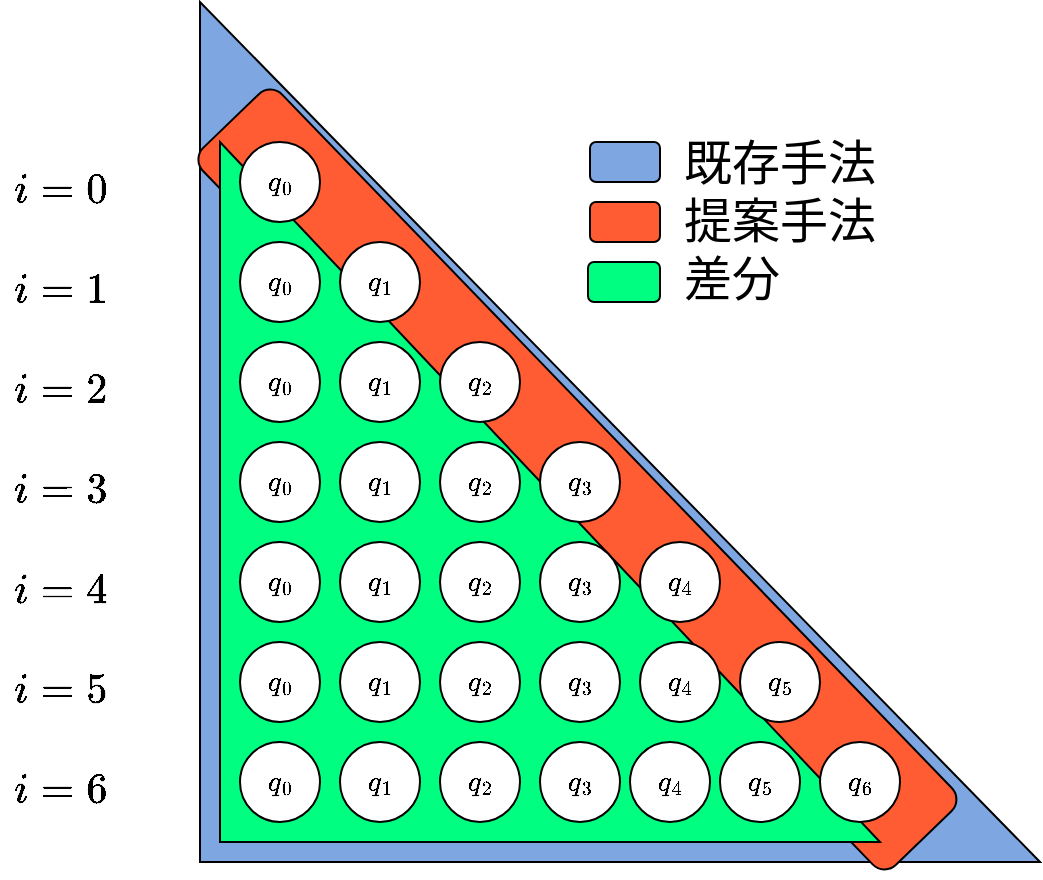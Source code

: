 <mxfile version="20.8.5" type="github">
  <diagram name="ページ1" id="fXQGwLwxcsX7CUMJAYKi">
    <mxGraphModel dx="1174" dy="607" grid="1" gridSize="10" guides="1" tooltips="1" connect="1" arrows="1" fold="1" page="1" pageScale="1" pageWidth="827" pageHeight="1169" math="1" shadow="0">
      <root>
        <mxCell id="0" />
        <mxCell id="1" parent="0" />
        <mxCell id="EVj-vUJIYEx4gGSBxMJp-107" value="" style="verticalLabelPosition=bottom;verticalAlign=top;html=1;shape=mxgraph.basic.orthogonal_triangle;rounded=1;strokeColor=default;fontFamily=Helvetica;fontSize=12;fontColor=default;fillColor=#7EA6E0;" parent="1" vertex="1">
          <mxGeometry x="220" y="60" width="420" height="430" as="geometry" />
        </mxCell>
        <mxCell id="EVj-vUJIYEx4gGSBxMJp-97" value="" style="rounded=1;whiteSpace=wrap;html=1;rotation=46;direction=west;fillColor=#FF5C33;shadow=0;" parent="1" vertex="1">
          <mxGeometry x="159.47" y="271.24" width="498.47" height="55" as="geometry" />
        </mxCell>
        <mxCell id="EVj-vUJIYEx4gGSBxMJp-130" value="" style="verticalLabelPosition=bottom;verticalAlign=top;html=1;shape=mxgraph.basic.orthogonal_triangle;rounded=1;strokeColor=default;fontFamily=Helvetica;fontSize=12;fontColor=default;fillColor=#00FF80;" parent="1" vertex="1">
          <mxGeometry x="230" y="130" width="330" height="350" as="geometry" />
        </mxCell>
        <mxCell id="EVj-vUJIYEx4gGSBxMJp-1" value="`q_3`" style="ellipse;whiteSpace=wrap;html=1;aspect=fixed;" parent="1" vertex="1">
          <mxGeometry x="390" y="430" width="40" height="40" as="geometry" />
        </mxCell>
        <mxCell id="EVj-vUJIYEx4gGSBxMJp-2" value="`q_2`" style="ellipse;whiteSpace=wrap;html=1;aspect=fixed;" parent="1" vertex="1">
          <mxGeometry x="340" y="430" width="40" height="40" as="geometry" />
        </mxCell>
        <mxCell id="EVj-vUJIYEx4gGSBxMJp-3" value="`q_1`" style="ellipse;whiteSpace=wrap;html=1;aspect=fixed;" parent="1" vertex="1">
          <mxGeometry x="290" y="430" width="40" height="40" as="geometry" />
        </mxCell>
        <mxCell id="EVj-vUJIYEx4gGSBxMJp-4" value="`q_0`" style="ellipse;whiteSpace=wrap;html=1;aspect=fixed;" parent="1" vertex="1">
          <mxGeometry x="240" y="430" width="40" height="40" as="geometry" />
        </mxCell>
        <mxCell id="EVj-vUJIYEx4gGSBxMJp-9" value="`q_5`" style="ellipse;whiteSpace=wrap;html=1;aspect=fixed;" parent="1" vertex="1">
          <mxGeometry x="480" y="430" width="40" height="40" as="geometry" />
        </mxCell>
        <mxCell id="EVj-vUJIYEx4gGSBxMJp-51" value="`q_4`" style="ellipse;whiteSpace=wrap;html=1;aspect=fixed;" parent="1" vertex="1">
          <mxGeometry x="435" y="430" width="40" height="40" as="geometry" />
        </mxCell>
        <mxCell id="EVj-vUJIYEx4gGSBxMJp-56" value="`q_6`" style="ellipse;whiteSpace=wrap;html=1;aspect=fixed;" parent="1" vertex="1">
          <mxGeometry x="530" y="430" width="40" height="40" as="geometry" />
        </mxCell>
        <mxCell id="EVj-vUJIYEx4gGSBxMJp-61" value="`q_3`" style="ellipse;whiteSpace=wrap;html=1;aspect=fixed;" parent="1" vertex="1">
          <mxGeometry x="390" y="380" width="40" height="40" as="geometry" />
        </mxCell>
        <mxCell id="EVj-vUJIYEx4gGSBxMJp-62" value="`q_2`" style="ellipse;whiteSpace=wrap;html=1;aspect=fixed;" parent="1" vertex="1">
          <mxGeometry x="340" y="380" width="40" height="40" as="geometry" />
        </mxCell>
        <mxCell id="EVj-vUJIYEx4gGSBxMJp-63" value="`q_1`" style="ellipse;whiteSpace=wrap;html=1;aspect=fixed;" parent="1" vertex="1">
          <mxGeometry x="290" y="380" width="40" height="40" as="geometry" />
        </mxCell>
        <mxCell id="EVj-vUJIYEx4gGSBxMJp-64" value="`q_0`" style="ellipse;whiteSpace=wrap;html=1;aspect=fixed;" parent="1" vertex="1">
          <mxGeometry x="240" y="380" width="40" height="40" as="geometry" />
        </mxCell>
        <mxCell id="EVj-vUJIYEx4gGSBxMJp-65" value="`q_5`" style="ellipse;whiteSpace=wrap;html=1;aspect=fixed;" parent="1" vertex="1">
          <mxGeometry x="490" y="380" width="40" height="40" as="geometry" />
        </mxCell>
        <mxCell id="EVj-vUJIYEx4gGSBxMJp-66" value="`q_4`" style="ellipse;whiteSpace=wrap;html=1;aspect=fixed;" parent="1" vertex="1">
          <mxGeometry x="440" y="380" width="40" height="40" as="geometry" />
        </mxCell>
        <mxCell id="EVj-vUJIYEx4gGSBxMJp-68" value="`q_3`" style="ellipse;whiteSpace=wrap;html=1;aspect=fixed;" parent="1" vertex="1">
          <mxGeometry x="390" y="330" width="40" height="40" as="geometry" />
        </mxCell>
        <mxCell id="EVj-vUJIYEx4gGSBxMJp-69" value="`q_2`" style="ellipse;whiteSpace=wrap;html=1;aspect=fixed;" parent="1" vertex="1">
          <mxGeometry x="340" y="330" width="40" height="40" as="geometry" />
        </mxCell>
        <mxCell id="EVj-vUJIYEx4gGSBxMJp-70" value="`q_1`" style="ellipse;whiteSpace=wrap;html=1;aspect=fixed;" parent="1" vertex="1">
          <mxGeometry x="290" y="330" width="40" height="40" as="geometry" />
        </mxCell>
        <mxCell id="EVj-vUJIYEx4gGSBxMJp-71" value="`q_0`" style="ellipse;whiteSpace=wrap;html=1;aspect=fixed;" parent="1" vertex="1">
          <mxGeometry x="240" y="330" width="40" height="40" as="geometry" />
        </mxCell>
        <mxCell id="EVj-vUJIYEx4gGSBxMJp-73" value="`q_4`" style="ellipse;whiteSpace=wrap;html=1;aspect=fixed;" parent="1" vertex="1">
          <mxGeometry x="440" y="330" width="40" height="40" as="geometry" />
        </mxCell>
        <mxCell id="EVj-vUJIYEx4gGSBxMJp-75" value="`q_3`" style="ellipse;whiteSpace=wrap;html=1;aspect=fixed;" parent="1" vertex="1">
          <mxGeometry x="390" y="280" width="40" height="40" as="geometry" />
        </mxCell>
        <mxCell id="EVj-vUJIYEx4gGSBxMJp-76" value="`q_2`" style="ellipse;whiteSpace=wrap;html=1;aspect=fixed;" parent="1" vertex="1">
          <mxGeometry x="340" y="280" width="40" height="40" as="geometry" />
        </mxCell>
        <mxCell id="EVj-vUJIYEx4gGSBxMJp-77" value="`q_1`" style="ellipse;whiteSpace=wrap;html=1;aspect=fixed;" parent="1" vertex="1">
          <mxGeometry x="290" y="280" width="40" height="40" as="geometry" />
        </mxCell>
        <mxCell id="EVj-vUJIYEx4gGSBxMJp-78" value="`q_0`" style="ellipse;whiteSpace=wrap;html=1;aspect=fixed;" parent="1" vertex="1">
          <mxGeometry x="240" y="280" width="40" height="40" as="geometry" />
        </mxCell>
        <mxCell id="EVj-vUJIYEx4gGSBxMJp-83" value="`q_2`" style="ellipse;whiteSpace=wrap;html=1;aspect=fixed;" parent="1" vertex="1">
          <mxGeometry x="340" y="230" width="40" height="40" as="geometry" />
        </mxCell>
        <mxCell id="EVj-vUJIYEx4gGSBxMJp-84" value="`q_1`" style="ellipse;whiteSpace=wrap;html=1;aspect=fixed;" parent="1" vertex="1">
          <mxGeometry x="290" y="230" width="40" height="40" as="geometry" />
        </mxCell>
        <mxCell id="EVj-vUJIYEx4gGSBxMJp-85" value="`q_0`" style="ellipse;whiteSpace=wrap;html=1;aspect=fixed;" parent="1" vertex="1">
          <mxGeometry x="240" y="230" width="40" height="40" as="geometry" />
        </mxCell>
        <mxCell id="EVj-vUJIYEx4gGSBxMJp-91" value="`q_1`" style="ellipse;whiteSpace=wrap;html=1;aspect=fixed;" parent="1" vertex="1">
          <mxGeometry x="290" y="180" width="40" height="40" as="geometry" />
        </mxCell>
        <mxCell id="EVj-vUJIYEx4gGSBxMJp-92" value="`q_0`" style="ellipse;whiteSpace=wrap;html=1;aspect=fixed;" parent="1" vertex="1">
          <mxGeometry x="240" y="180" width="40" height="40" as="geometry" />
        </mxCell>
        <mxCell id="EVj-vUJIYEx4gGSBxMJp-96" value="`q_0`" style="ellipse;whiteSpace=wrap;html=1;aspect=fixed;" parent="1" vertex="1">
          <mxGeometry x="240" y="130" width="40" height="40" as="geometry" />
        </mxCell>
        <mxCell id="EVj-vUJIYEx4gGSBxMJp-98" value="&lt;font style=&quot;font-size: 18px;&quot;&gt;`i=3`&lt;/font&gt;" style="text;html=1;strokeColor=none;fillColor=none;align=center;verticalAlign=middle;whiteSpace=wrap;rounded=0;" parent="1" vertex="1">
          <mxGeometry x="120" y="290" width="60" height="30" as="geometry" />
        </mxCell>
        <mxCell id="EVj-vUJIYEx4gGSBxMJp-99" value="&lt;font style=&quot;font-size: 18px;&quot;&gt;`i=4`&lt;/font&gt;" style="text;html=1;strokeColor=none;fillColor=none;align=center;verticalAlign=middle;whiteSpace=wrap;rounded=0;" parent="1" vertex="1">
          <mxGeometry x="120" y="340" width="60" height="30" as="geometry" />
        </mxCell>
        <mxCell id="EVj-vUJIYEx4gGSBxMJp-100" value="&lt;font style=&quot;font-size: 18px;&quot;&gt;`i=5`&lt;/font&gt;" style="text;html=1;strokeColor=none;fillColor=none;align=center;verticalAlign=middle;whiteSpace=wrap;rounded=0;" parent="1" vertex="1">
          <mxGeometry x="120" y="390" width="60" height="30" as="geometry" />
        </mxCell>
        <mxCell id="EVj-vUJIYEx4gGSBxMJp-101" value="&lt;font style=&quot;font-size: 18px;&quot;&gt;`i=6`&lt;/font&gt;" style="text;html=1;strokeColor=none;fillColor=none;align=center;verticalAlign=middle;whiteSpace=wrap;rounded=0;" parent="1" vertex="1">
          <mxGeometry x="120" y="440" width="60" height="30" as="geometry" />
        </mxCell>
        <mxCell id="EVj-vUJIYEx4gGSBxMJp-103" value="&lt;font style=&quot;font-size: 18px;&quot;&gt;`i=2`&lt;/font&gt;" style="text;html=1;strokeColor=none;fillColor=none;align=center;verticalAlign=middle;whiteSpace=wrap;rounded=0;" parent="1" vertex="1">
          <mxGeometry x="120" y="240" width="60" height="30" as="geometry" />
        </mxCell>
        <mxCell id="EVj-vUJIYEx4gGSBxMJp-104" value="&lt;font style=&quot;font-size: 18px;&quot;&gt;`i=1`&lt;/font&gt;" style="text;html=1;strokeColor=none;fillColor=none;align=center;verticalAlign=middle;whiteSpace=wrap;rounded=0;" parent="1" vertex="1">
          <mxGeometry x="120" y="190" width="60" height="30" as="geometry" />
        </mxCell>
        <mxCell id="EVj-vUJIYEx4gGSBxMJp-105" value="&lt;font style=&quot;font-size: 18px;&quot;&gt;`i=0`&lt;/font&gt;" style="text;html=1;strokeColor=none;fillColor=none;align=center;verticalAlign=middle;whiteSpace=wrap;rounded=0;" parent="1" vertex="1">
          <mxGeometry x="120" y="140" width="60" height="30" as="geometry" />
        </mxCell>
        <mxCell id="EVj-vUJIYEx4gGSBxMJp-136" value="&lt;ul&gt;&lt;li&gt;既存手法&lt;/li&gt;&lt;li&gt;提案手法&lt;/li&gt;&lt;li&gt;差分&lt;/li&gt;&lt;/ul&gt;" style="text;strokeColor=none;fillColor=none;html=1;whiteSpace=wrap;verticalAlign=middle;overflow=hidden;fontSize=24;fontFamily=Helvetica;fontColor=default;" parent="1" vertex="1">
          <mxGeometry x="420" y="90" width="180" height="160" as="geometry" />
        </mxCell>
        <mxCell id="EVj-vUJIYEx4gGSBxMJp-129" value="" style="rounded=1;whiteSpace=wrap;html=1;strokeColor=default;fontFamily=Helvetica;fontSize=12;fontColor=default;fillColor=#FF5C33;" parent="1" vertex="1">
          <mxGeometry x="415" y="160" width="35" height="20" as="geometry" />
        </mxCell>
        <mxCell id="EVj-vUJIYEx4gGSBxMJp-128" value="" style="rounded=1;whiteSpace=wrap;html=1;strokeColor=default;fontFamily=Helvetica;fontSize=12;fontColor=default;fillColor=#7EA6E0;" parent="1" vertex="1">
          <mxGeometry x="415" y="130" width="35" height="20" as="geometry" />
        </mxCell>
        <mxCell id="EVj-vUJIYEx4gGSBxMJp-138" value="" style="rounded=1;whiteSpace=wrap;html=1;strokeColor=default;fontFamily=Helvetica;fontSize=18;fontColor=default;fillColor=#00FF80;" parent="1" vertex="1">
          <mxGeometry x="414" y="190" width="36" height="20" as="geometry" />
        </mxCell>
      </root>
    </mxGraphModel>
  </diagram>
</mxfile>
